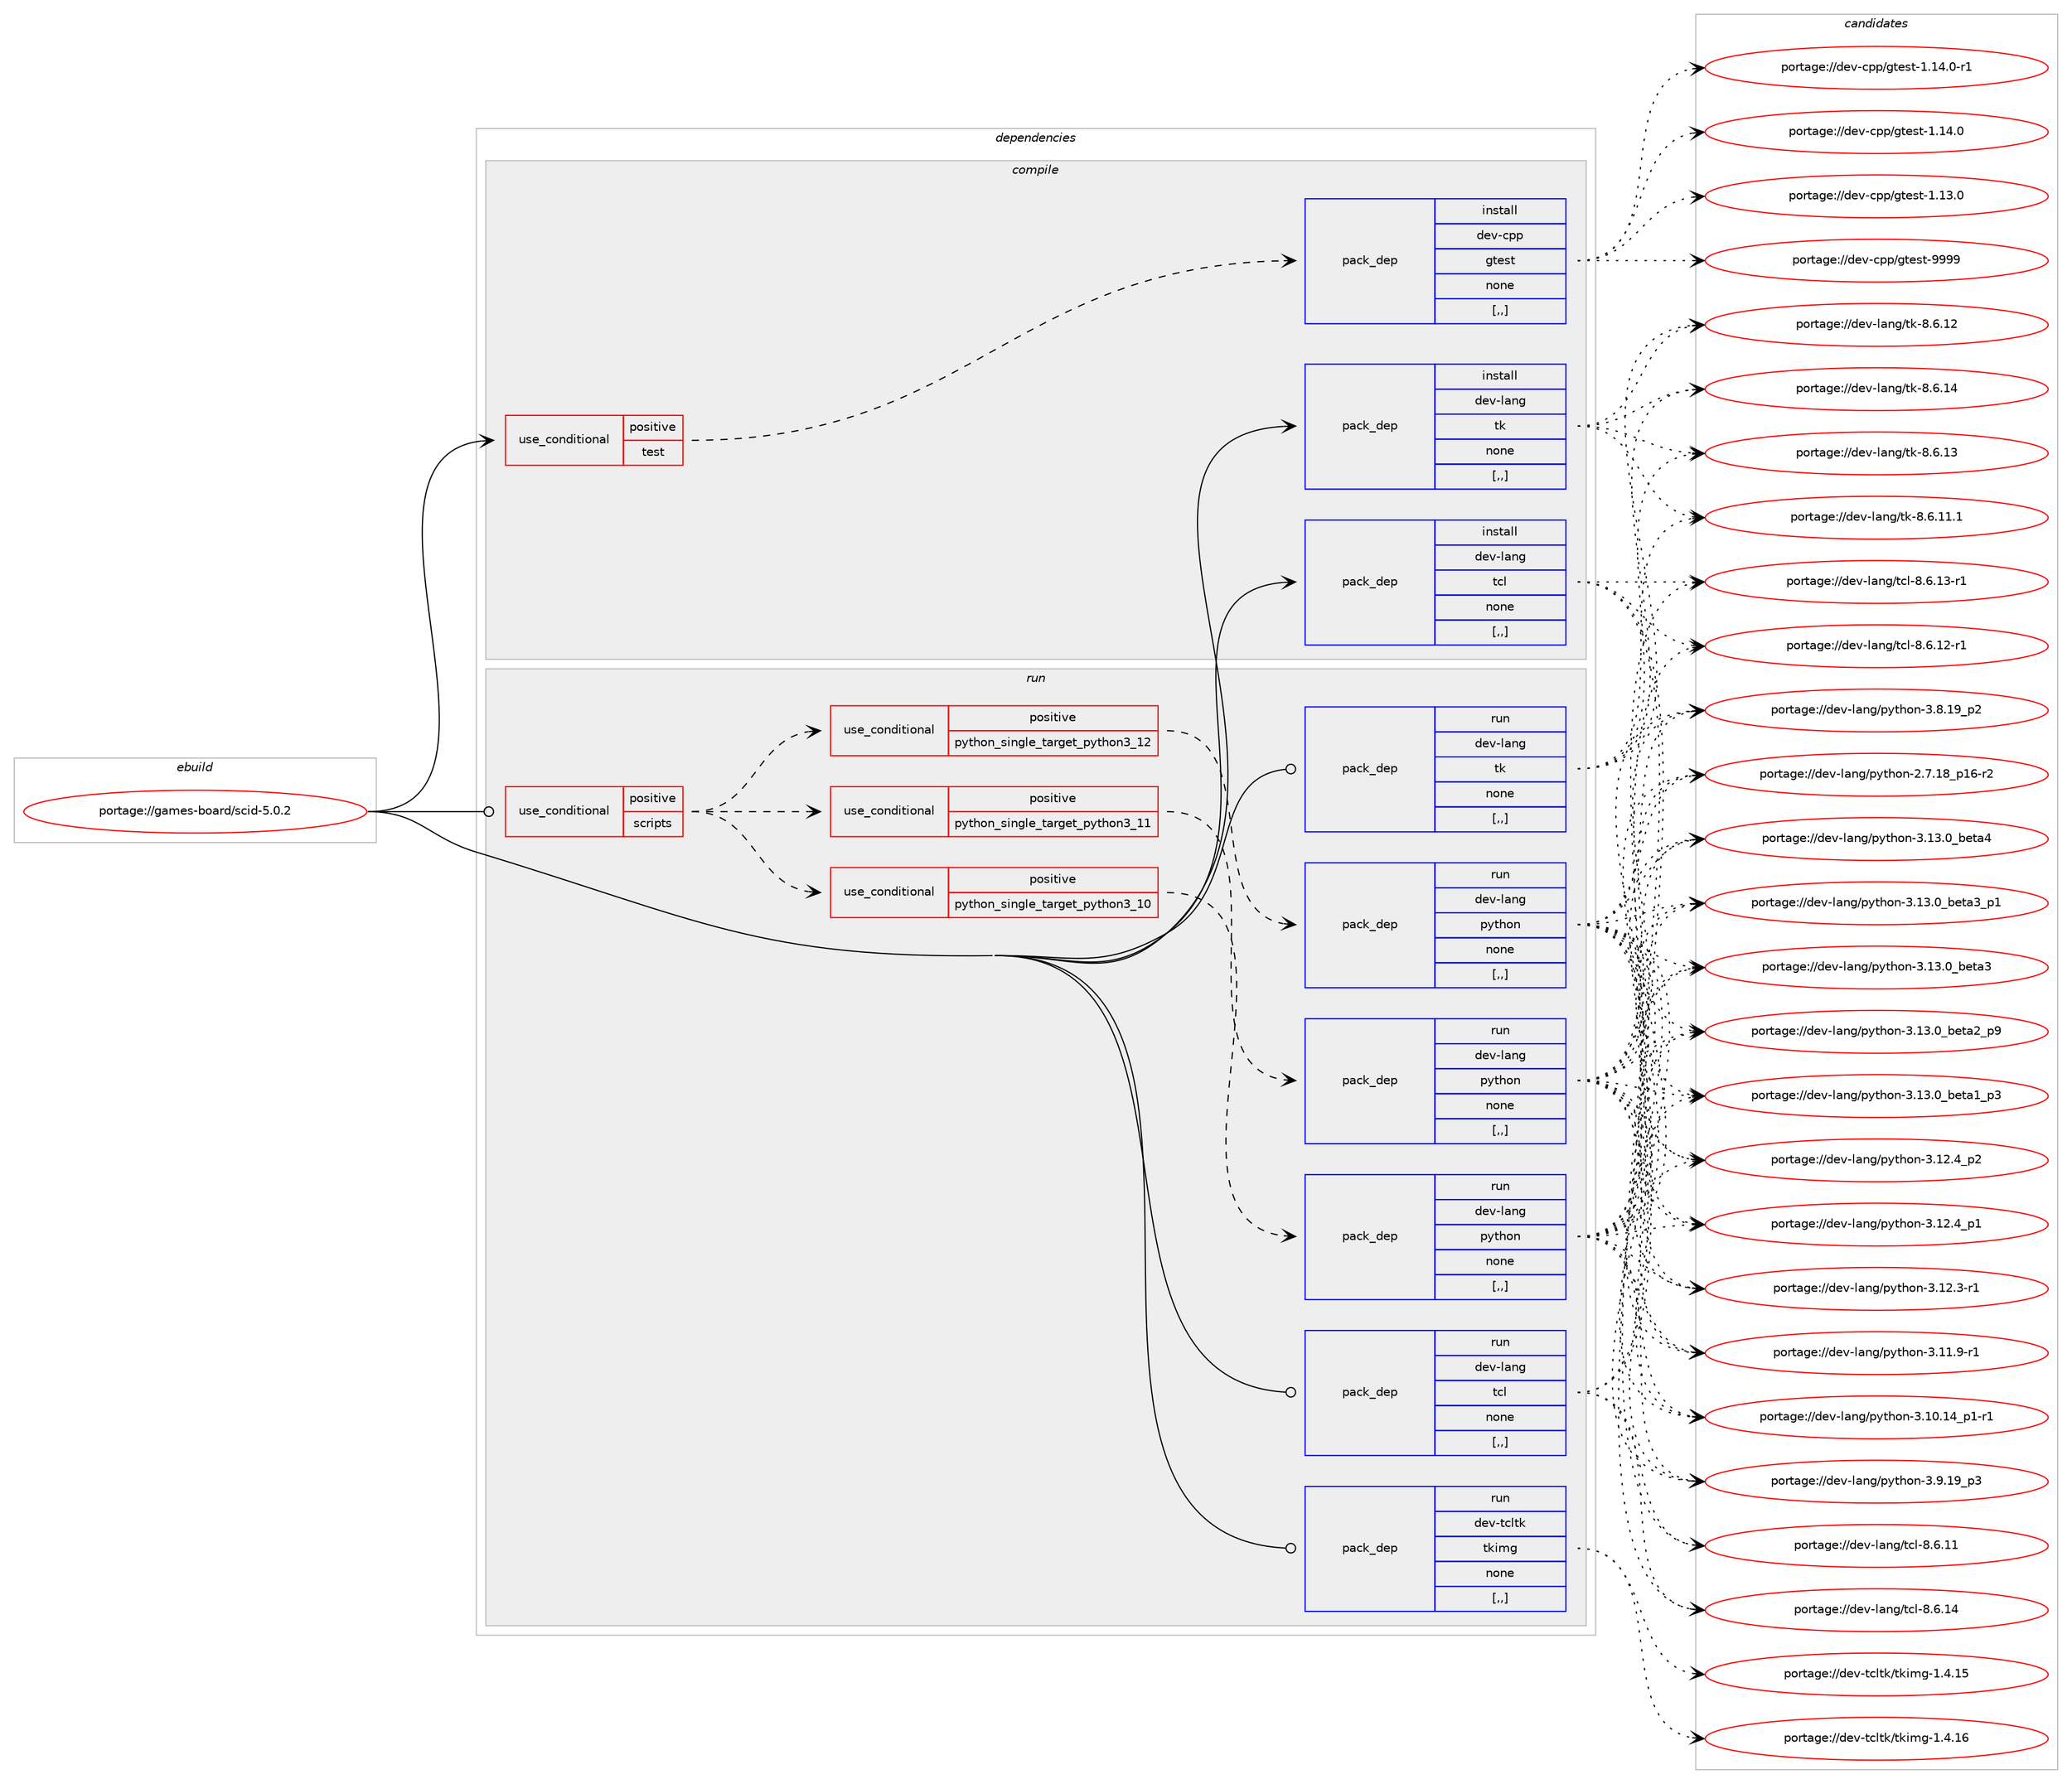 digraph prolog {

# *************
# Graph options
# *************

newrank=true;
concentrate=true;
compound=true;
graph [rankdir=LR,fontname=Helvetica,fontsize=10,ranksep=1.5];#, ranksep=2.5, nodesep=0.2];
edge  [arrowhead=vee];
node  [fontname=Helvetica,fontsize=10];

# **********
# The ebuild
# **********

subgraph cluster_leftcol {
color=gray;
label=<<i>ebuild</i>>;
id [label="portage://games-board/scid-5.0.2", color=red, width=4, href="../games-board/scid-5.0.2.svg"];
}

# ****************
# The dependencies
# ****************

subgraph cluster_midcol {
color=gray;
label=<<i>dependencies</i>>;
subgraph cluster_compile {
fillcolor="#eeeeee";
style=filled;
label=<<i>compile</i>>;
subgraph cond63079 {
dependency226177 [label=<<TABLE BORDER="0" CELLBORDER="1" CELLSPACING="0" CELLPADDING="4"><TR><TD ROWSPAN="3" CELLPADDING="10">use_conditional</TD></TR><TR><TD>positive</TD></TR><TR><TD>test</TD></TR></TABLE>>, shape=none, color=red];
subgraph pack161617 {
dependency226178 [label=<<TABLE BORDER="0" CELLBORDER="1" CELLSPACING="0" CELLPADDING="4" WIDTH="220"><TR><TD ROWSPAN="6" CELLPADDING="30">pack_dep</TD></TR><TR><TD WIDTH="110">install</TD></TR><TR><TD>dev-cpp</TD></TR><TR><TD>gtest</TD></TR><TR><TD>none</TD></TR><TR><TD>[,,]</TD></TR></TABLE>>, shape=none, color=blue];
}
dependency226177:e -> dependency226178:w [weight=20,style="dashed",arrowhead="vee"];
}
id:e -> dependency226177:w [weight=20,style="solid",arrowhead="vee"];
subgraph pack161618 {
dependency226179 [label=<<TABLE BORDER="0" CELLBORDER="1" CELLSPACING="0" CELLPADDING="4" WIDTH="220"><TR><TD ROWSPAN="6" CELLPADDING="30">pack_dep</TD></TR><TR><TD WIDTH="110">install</TD></TR><TR><TD>dev-lang</TD></TR><TR><TD>tcl</TD></TR><TR><TD>none</TD></TR><TR><TD>[,,]</TD></TR></TABLE>>, shape=none, color=blue];
}
id:e -> dependency226179:w [weight=20,style="solid",arrowhead="vee"];
subgraph pack161619 {
dependency226180 [label=<<TABLE BORDER="0" CELLBORDER="1" CELLSPACING="0" CELLPADDING="4" WIDTH="220"><TR><TD ROWSPAN="6" CELLPADDING="30">pack_dep</TD></TR><TR><TD WIDTH="110">install</TD></TR><TR><TD>dev-lang</TD></TR><TR><TD>tk</TD></TR><TR><TD>none</TD></TR><TR><TD>[,,]</TD></TR></TABLE>>, shape=none, color=blue];
}
id:e -> dependency226180:w [weight=20,style="solid",arrowhead="vee"];
}
subgraph cluster_compileandrun {
fillcolor="#eeeeee";
style=filled;
label=<<i>compile and run</i>>;
}
subgraph cluster_run {
fillcolor="#eeeeee";
style=filled;
label=<<i>run</i>>;
subgraph cond63080 {
dependency226181 [label=<<TABLE BORDER="0" CELLBORDER="1" CELLSPACING="0" CELLPADDING="4"><TR><TD ROWSPAN="3" CELLPADDING="10">use_conditional</TD></TR><TR><TD>positive</TD></TR><TR><TD>scripts</TD></TR></TABLE>>, shape=none, color=red];
subgraph cond63081 {
dependency226182 [label=<<TABLE BORDER="0" CELLBORDER="1" CELLSPACING="0" CELLPADDING="4"><TR><TD ROWSPAN="3" CELLPADDING="10">use_conditional</TD></TR><TR><TD>positive</TD></TR><TR><TD>python_single_target_python3_10</TD></TR></TABLE>>, shape=none, color=red];
subgraph pack161620 {
dependency226183 [label=<<TABLE BORDER="0" CELLBORDER="1" CELLSPACING="0" CELLPADDING="4" WIDTH="220"><TR><TD ROWSPAN="6" CELLPADDING="30">pack_dep</TD></TR><TR><TD WIDTH="110">run</TD></TR><TR><TD>dev-lang</TD></TR><TR><TD>python</TD></TR><TR><TD>none</TD></TR><TR><TD>[,,]</TD></TR></TABLE>>, shape=none, color=blue];
}
dependency226182:e -> dependency226183:w [weight=20,style="dashed",arrowhead="vee"];
}
dependency226181:e -> dependency226182:w [weight=20,style="dashed",arrowhead="vee"];
subgraph cond63082 {
dependency226184 [label=<<TABLE BORDER="0" CELLBORDER="1" CELLSPACING="0" CELLPADDING="4"><TR><TD ROWSPAN="3" CELLPADDING="10">use_conditional</TD></TR><TR><TD>positive</TD></TR><TR><TD>python_single_target_python3_11</TD></TR></TABLE>>, shape=none, color=red];
subgraph pack161621 {
dependency226185 [label=<<TABLE BORDER="0" CELLBORDER="1" CELLSPACING="0" CELLPADDING="4" WIDTH="220"><TR><TD ROWSPAN="6" CELLPADDING="30">pack_dep</TD></TR><TR><TD WIDTH="110">run</TD></TR><TR><TD>dev-lang</TD></TR><TR><TD>python</TD></TR><TR><TD>none</TD></TR><TR><TD>[,,]</TD></TR></TABLE>>, shape=none, color=blue];
}
dependency226184:e -> dependency226185:w [weight=20,style="dashed",arrowhead="vee"];
}
dependency226181:e -> dependency226184:w [weight=20,style="dashed",arrowhead="vee"];
subgraph cond63083 {
dependency226186 [label=<<TABLE BORDER="0" CELLBORDER="1" CELLSPACING="0" CELLPADDING="4"><TR><TD ROWSPAN="3" CELLPADDING="10">use_conditional</TD></TR><TR><TD>positive</TD></TR><TR><TD>python_single_target_python3_12</TD></TR></TABLE>>, shape=none, color=red];
subgraph pack161622 {
dependency226187 [label=<<TABLE BORDER="0" CELLBORDER="1" CELLSPACING="0" CELLPADDING="4" WIDTH="220"><TR><TD ROWSPAN="6" CELLPADDING="30">pack_dep</TD></TR><TR><TD WIDTH="110">run</TD></TR><TR><TD>dev-lang</TD></TR><TR><TD>python</TD></TR><TR><TD>none</TD></TR><TR><TD>[,,]</TD></TR></TABLE>>, shape=none, color=blue];
}
dependency226186:e -> dependency226187:w [weight=20,style="dashed",arrowhead="vee"];
}
dependency226181:e -> dependency226186:w [weight=20,style="dashed",arrowhead="vee"];
}
id:e -> dependency226181:w [weight=20,style="solid",arrowhead="odot"];
subgraph pack161623 {
dependency226188 [label=<<TABLE BORDER="0" CELLBORDER="1" CELLSPACING="0" CELLPADDING="4" WIDTH="220"><TR><TD ROWSPAN="6" CELLPADDING="30">pack_dep</TD></TR><TR><TD WIDTH="110">run</TD></TR><TR><TD>dev-lang</TD></TR><TR><TD>tcl</TD></TR><TR><TD>none</TD></TR><TR><TD>[,,]</TD></TR></TABLE>>, shape=none, color=blue];
}
id:e -> dependency226188:w [weight=20,style="solid",arrowhead="odot"];
subgraph pack161624 {
dependency226189 [label=<<TABLE BORDER="0" CELLBORDER="1" CELLSPACING="0" CELLPADDING="4" WIDTH="220"><TR><TD ROWSPAN="6" CELLPADDING="30">pack_dep</TD></TR><TR><TD WIDTH="110">run</TD></TR><TR><TD>dev-lang</TD></TR><TR><TD>tk</TD></TR><TR><TD>none</TD></TR><TR><TD>[,,]</TD></TR></TABLE>>, shape=none, color=blue];
}
id:e -> dependency226189:w [weight=20,style="solid",arrowhead="odot"];
subgraph pack161625 {
dependency226190 [label=<<TABLE BORDER="0" CELLBORDER="1" CELLSPACING="0" CELLPADDING="4" WIDTH="220"><TR><TD ROWSPAN="6" CELLPADDING="30">pack_dep</TD></TR><TR><TD WIDTH="110">run</TD></TR><TR><TD>dev-tcltk</TD></TR><TR><TD>tkimg</TD></TR><TR><TD>none</TD></TR><TR><TD>[,,]</TD></TR></TABLE>>, shape=none, color=blue];
}
id:e -> dependency226190:w [weight=20,style="solid",arrowhead="odot"];
}
}

# **************
# The candidates
# **************

subgraph cluster_choices {
rank=same;
color=gray;
label=<<i>candidates</i>>;

subgraph choice161617 {
color=black;
nodesep=1;
choice1001011184599112112471031161011151164557575757 [label="portage://dev-cpp/gtest-9999", color=red, width=4,href="../dev-cpp/gtest-9999.svg"];
choice100101118459911211247103116101115116454946495246484511449 [label="portage://dev-cpp/gtest-1.14.0-r1", color=red, width=4,href="../dev-cpp/gtest-1.14.0-r1.svg"];
choice10010111845991121124710311610111511645494649524648 [label="portage://dev-cpp/gtest-1.14.0", color=red, width=4,href="../dev-cpp/gtest-1.14.0.svg"];
choice10010111845991121124710311610111511645494649514648 [label="portage://dev-cpp/gtest-1.13.0", color=red, width=4,href="../dev-cpp/gtest-1.13.0.svg"];
dependency226178:e -> choice1001011184599112112471031161011151164557575757:w [style=dotted,weight="100"];
dependency226178:e -> choice100101118459911211247103116101115116454946495246484511449:w [style=dotted,weight="100"];
dependency226178:e -> choice10010111845991121124710311610111511645494649524648:w [style=dotted,weight="100"];
dependency226178:e -> choice10010111845991121124710311610111511645494649514648:w [style=dotted,weight="100"];
}
subgraph choice161618 {
color=black;
nodesep=1;
choice1001011184510897110103471169910845564654464952 [label="portage://dev-lang/tcl-8.6.14", color=red, width=4,href="../dev-lang/tcl-8.6.14.svg"];
choice10010111845108971101034711699108455646544649514511449 [label="portage://dev-lang/tcl-8.6.13-r1", color=red, width=4,href="../dev-lang/tcl-8.6.13-r1.svg"];
choice10010111845108971101034711699108455646544649504511449 [label="portage://dev-lang/tcl-8.6.12-r1", color=red, width=4,href="../dev-lang/tcl-8.6.12-r1.svg"];
choice1001011184510897110103471169910845564654464949 [label="portage://dev-lang/tcl-8.6.11", color=red, width=4,href="../dev-lang/tcl-8.6.11.svg"];
dependency226179:e -> choice1001011184510897110103471169910845564654464952:w [style=dotted,weight="100"];
dependency226179:e -> choice10010111845108971101034711699108455646544649514511449:w [style=dotted,weight="100"];
dependency226179:e -> choice10010111845108971101034711699108455646544649504511449:w [style=dotted,weight="100"];
dependency226179:e -> choice1001011184510897110103471169910845564654464949:w [style=dotted,weight="100"];
}
subgraph choice161619 {
color=black;
nodesep=1;
choice10010111845108971101034711610745564654464952 [label="portage://dev-lang/tk-8.6.14", color=red, width=4,href="../dev-lang/tk-8.6.14.svg"];
choice10010111845108971101034711610745564654464951 [label="portage://dev-lang/tk-8.6.13", color=red, width=4,href="../dev-lang/tk-8.6.13.svg"];
choice10010111845108971101034711610745564654464950 [label="portage://dev-lang/tk-8.6.12", color=red, width=4,href="../dev-lang/tk-8.6.12.svg"];
choice100101118451089711010347116107455646544649494649 [label="portage://dev-lang/tk-8.6.11.1", color=red, width=4,href="../dev-lang/tk-8.6.11.1.svg"];
dependency226180:e -> choice10010111845108971101034711610745564654464952:w [style=dotted,weight="100"];
dependency226180:e -> choice10010111845108971101034711610745564654464951:w [style=dotted,weight="100"];
dependency226180:e -> choice10010111845108971101034711610745564654464950:w [style=dotted,weight="100"];
dependency226180:e -> choice100101118451089711010347116107455646544649494649:w [style=dotted,weight="100"];
}
subgraph choice161620 {
color=black;
nodesep=1;
choice1001011184510897110103471121211161041111104551464951464895981011169752 [label="portage://dev-lang/python-3.13.0_beta4", color=red, width=4,href="../dev-lang/python-3.13.0_beta4.svg"];
choice10010111845108971101034711212111610411111045514649514648959810111697519511249 [label="portage://dev-lang/python-3.13.0_beta3_p1", color=red, width=4,href="../dev-lang/python-3.13.0_beta3_p1.svg"];
choice1001011184510897110103471121211161041111104551464951464895981011169751 [label="portage://dev-lang/python-3.13.0_beta3", color=red, width=4,href="../dev-lang/python-3.13.0_beta3.svg"];
choice10010111845108971101034711212111610411111045514649514648959810111697509511257 [label="portage://dev-lang/python-3.13.0_beta2_p9", color=red, width=4,href="../dev-lang/python-3.13.0_beta2_p9.svg"];
choice10010111845108971101034711212111610411111045514649514648959810111697499511251 [label="portage://dev-lang/python-3.13.0_beta1_p3", color=red, width=4,href="../dev-lang/python-3.13.0_beta1_p3.svg"];
choice100101118451089711010347112121116104111110455146495046529511250 [label="portage://dev-lang/python-3.12.4_p2", color=red, width=4,href="../dev-lang/python-3.12.4_p2.svg"];
choice100101118451089711010347112121116104111110455146495046529511249 [label="portage://dev-lang/python-3.12.4_p1", color=red, width=4,href="../dev-lang/python-3.12.4_p1.svg"];
choice100101118451089711010347112121116104111110455146495046514511449 [label="portage://dev-lang/python-3.12.3-r1", color=red, width=4,href="../dev-lang/python-3.12.3-r1.svg"];
choice100101118451089711010347112121116104111110455146494946574511449 [label="portage://dev-lang/python-3.11.9-r1", color=red, width=4,href="../dev-lang/python-3.11.9-r1.svg"];
choice100101118451089711010347112121116104111110455146494846495295112494511449 [label="portage://dev-lang/python-3.10.14_p1-r1", color=red, width=4,href="../dev-lang/python-3.10.14_p1-r1.svg"];
choice100101118451089711010347112121116104111110455146574649579511251 [label="portage://dev-lang/python-3.9.19_p3", color=red, width=4,href="../dev-lang/python-3.9.19_p3.svg"];
choice100101118451089711010347112121116104111110455146564649579511250 [label="portage://dev-lang/python-3.8.19_p2", color=red, width=4,href="../dev-lang/python-3.8.19_p2.svg"];
choice100101118451089711010347112121116104111110455046554649569511249544511450 [label="portage://dev-lang/python-2.7.18_p16-r2", color=red, width=4,href="../dev-lang/python-2.7.18_p16-r2.svg"];
dependency226183:e -> choice1001011184510897110103471121211161041111104551464951464895981011169752:w [style=dotted,weight="100"];
dependency226183:e -> choice10010111845108971101034711212111610411111045514649514648959810111697519511249:w [style=dotted,weight="100"];
dependency226183:e -> choice1001011184510897110103471121211161041111104551464951464895981011169751:w [style=dotted,weight="100"];
dependency226183:e -> choice10010111845108971101034711212111610411111045514649514648959810111697509511257:w [style=dotted,weight="100"];
dependency226183:e -> choice10010111845108971101034711212111610411111045514649514648959810111697499511251:w [style=dotted,weight="100"];
dependency226183:e -> choice100101118451089711010347112121116104111110455146495046529511250:w [style=dotted,weight="100"];
dependency226183:e -> choice100101118451089711010347112121116104111110455146495046529511249:w [style=dotted,weight="100"];
dependency226183:e -> choice100101118451089711010347112121116104111110455146495046514511449:w [style=dotted,weight="100"];
dependency226183:e -> choice100101118451089711010347112121116104111110455146494946574511449:w [style=dotted,weight="100"];
dependency226183:e -> choice100101118451089711010347112121116104111110455146494846495295112494511449:w [style=dotted,weight="100"];
dependency226183:e -> choice100101118451089711010347112121116104111110455146574649579511251:w [style=dotted,weight="100"];
dependency226183:e -> choice100101118451089711010347112121116104111110455146564649579511250:w [style=dotted,weight="100"];
dependency226183:e -> choice100101118451089711010347112121116104111110455046554649569511249544511450:w [style=dotted,weight="100"];
}
subgraph choice161621 {
color=black;
nodesep=1;
choice1001011184510897110103471121211161041111104551464951464895981011169752 [label="portage://dev-lang/python-3.13.0_beta4", color=red, width=4,href="../dev-lang/python-3.13.0_beta4.svg"];
choice10010111845108971101034711212111610411111045514649514648959810111697519511249 [label="portage://dev-lang/python-3.13.0_beta3_p1", color=red, width=4,href="../dev-lang/python-3.13.0_beta3_p1.svg"];
choice1001011184510897110103471121211161041111104551464951464895981011169751 [label="portage://dev-lang/python-3.13.0_beta3", color=red, width=4,href="../dev-lang/python-3.13.0_beta3.svg"];
choice10010111845108971101034711212111610411111045514649514648959810111697509511257 [label="portage://dev-lang/python-3.13.0_beta2_p9", color=red, width=4,href="../dev-lang/python-3.13.0_beta2_p9.svg"];
choice10010111845108971101034711212111610411111045514649514648959810111697499511251 [label="portage://dev-lang/python-3.13.0_beta1_p3", color=red, width=4,href="../dev-lang/python-3.13.0_beta1_p3.svg"];
choice100101118451089711010347112121116104111110455146495046529511250 [label="portage://dev-lang/python-3.12.4_p2", color=red, width=4,href="../dev-lang/python-3.12.4_p2.svg"];
choice100101118451089711010347112121116104111110455146495046529511249 [label="portage://dev-lang/python-3.12.4_p1", color=red, width=4,href="../dev-lang/python-3.12.4_p1.svg"];
choice100101118451089711010347112121116104111110455146495046514511449 [label="portage://dev-lang/python-3.12.3-r1", color=red, width=4,href="../dev-lang/python-3.12.3-r1.svg"];
choice100101118451089711010347112121116104111110455146494946574511449 [label="portage://dev-lang/python-3.11.9-r1", color=red, width=4,href="../dev-lang/python-3.11.9-r1.svg"];
choice100101118451089711010347112121116104111110455146494846495295112494511449 [label="portage://dev-lang/python-3.10.14_p1-r1", color=red, width=4,href="../dev-lang/python-3.10.14_p1-r1.svg"];
choice100101118451089711010347112121116104111110455146574649579511251 [label="portage://dev-lang/python-3.9.19_p3", color=red, width=4,href="../dev-lang/python-3.9.19_p3.svg"];
choice100101118451089711010347112121116104111110455146564649579511250 [label="portage://dev-lang/python-3.8.19_p2", color=red, width=4,href="../dev-lang/python-3.8.19_p2.svg"];
choice100101118451089711010347112121116104111110455046554649569511249544511450 [label="portage://dev-lang/python-2.7.18_p16-r2", color=red, width=4,href="../dev-lang/python-2.7.18_p16-r2.svg"];
dependency226185:e -> choice1001011184510897110103471121211161041111104551464951464895981011169752:w [style=dotted,weight="100"];
dependency226185:e -> choice10010111845108971101034711212111610411111045514649514648959810111697519511249:w [style=dotted,weight="100"];
dependency226185:e -> choice1001011184510897110103471121211161041111104551464951464895981011169751:w [style=dotted,weight="100"];
dependency226185:e -> choice10010111845108971101034711212111610411111045514649514648959810111697509511257:w [style=dotted,weight="100"];
dependency226185:e -> choice10010111845108971101034711212111610411111045514649514648959810111697499511251:w [style=dotted,weight="100"];
dependency226185:e -> choice100101118451089711010347112121116104111110455146495046529511250:w [style=dotted,weight="100"];
dependency226185:e -> choice100101118451089711010347112121116104111110455146495046529511249:w [style=dotted,weight="100"];
dependency226185:e -> choice100101118451089711010347112121116104111110455146495046514511449:w [style=dotted,weight="100"];
dependency226185:e -> choice100101118451089711010347112121116104111110455146494946574511449:w [style=dotted,weight="100"];
dependency226185:e -> choice100101118451089711010347112121116104111110455146494846495295112494511449:w [style=dotted,weight="100"];
dependency226185:e -> choice100101118451089711010347112121116104111110455146574649579511251:w [style=dotted,weight="100"];
dependency226185:e -> choice100101118451089711010347112121116104111110455146564649579511250:w [style=dotted,weight="100"];
dependency226185:e -> choice100101118451089711010347112121116104111110455046554649569511249544511450:w [style=dotted,weight="100"];
}
subgraph choice161622 {
color=black;
nodesep=1;
choice1001011184510897110103471121211161041111104551464951464895981011169752 [label="portage://dev-lang/python-3.13.0_beta4", color=red, width=4,href="../dev-lang/python-3.13.0_beta4.svg"];
choice10010111845108971101034711212111610411111045514649514648959810111697519511249 [label="portage://dev-lang/python-3.13.0_beta3_p1", color=red, width=4,href="../dev-lang/python-3.13.0_beta3_p1.svg"];
choice1001011184510897110103471121211161041111104551464951464895981011169751 [label="portage://dev-lang/python-3.13.0_beta3", color=red, width=4,href="../dev-lang/python-3.13.0_beta3.svg"];
choice10010111845108971101034711212111610411111045514649514648959810111697509511257 [label="portage://dev-lang/python-3.13.0_beta2_p9", color=red, width=4,href="../dev-lang/python-3.13.0_beta2_p9.svg"];
choice10010111845108971101034711212111610411111045514649514648959810111697499511251 [label="portage://dev-lang/python-3.13.0_beta1_p3", color=red, width=4,href="../dev-lang/python-3.13.0_beta1_p3.svg"];
choice100101118451089711010347112121116104111110455146495046529511250 [label="portage://dev-lang/python-3.12.4_p2", color=red, width=4,href="../dev-lang/python-3.12.4_p2.svg"];
choice100101118451089711010347112121116104111110455146495046529511249 [label="portage://dev-lang/python-3.12.4_p1", color=red, width=4,href="../dev-lang/python-3.12.4_p1.svg"];
choice100101118451089711010347112121116104111110455146495046514511449 [label="portage://dev-lang/python-3.12.3-r1", color=red, width=4,href="../dev-lang/python-3.12.3-r1.svg"];
choice100101118451089711010347112121116104111110455146494946574511449 [label="portage://dev-lang/python-3.11.9-r1", color=red, width=4,href="../dev-lang/python-3.11.9-r1.svg"];
choice100101118451089711010347112121116104111110455146494846495295112494511449 [label="portage://dev-lang/python-3.10.14_p1-r1", color=red, width=4,href="../dev-lang/python-3.10.14_p1-r1.svg"];
choice100101118451089711010347112121116104111110455146574649579511251 [label="portage://dev-lang/python-3.9.19_p3", color=red, width=4,href="../dev-lang/python-3.9.19_p3.svg"];
choice100101118451089711010347112121116104111110455146564649579511250 [label="portage://dev-lang/python-3.8.19_p2", color=red, width=4,href="../dev-lang/python-3.8.19_p2.svg"];
choice100101118451089711010347112121116104111110455046554649569511249544511450 [label="portage://dev-lang/python-2.7.18_p16-r2", color=red, width=4,href="../dev-lang/python-2.7.18_p16-r2.svg"];
dependency226187:e -> choice1001011184510897110103471121211161041111104551464951464895981011169752:w [style=dotted,weight="100"];
dependency226187:e -> choice10010111845108971101034711212111610411111045514649514648959810111697519511249:w [style=dotted,weight="100"];
dependency226187:e -> choice1001011184510897110103471121211161041111104551464951464895981011169751:w [style=dotted,weight="100"];
dependency226187:e -> choice10010111845108971101034711212111610411111045514649514648959810111697509511257:w [style=dotted,weight="100"];
dependency226187:e -> choice10010111845108971101034711212111610411111045514649514648959810111697499511251:w [style=dotted,weight="100"];
dependency226187:e -> choice100101118451089711010347112121116104111110455146495046529511250:w [style=dotted,weight="100"];
dependency226187:e -> choice100101118451089711010347112121116104111110455146495046529511249:w [style=dotted,weight="100"];
dependency226187:e -> choice100101118451089711010347112121116104111110455146495046514511449:w [style=dotted,weight="100"];
dependency226187:e -> choice100101118451089711010347112121116104111110455146494946574511449:w [style=dotted,weight="100"];
dependency226187:e -> choice100101118451089711010347112121116104111110455146494846495295112494511449:w [style=dotted,weight="100"];
dependency226187:e -> choice100101118451089711010347112121116104111110455146574649579511251:w [style=dotted,weight="100"];
dependency226187:e -> choice100101118451089711010347112121116104111110455146564649579511250:w [style=dotted,weight="100"];
dependency226187:e -> choice100101118451089711010347112121116104111110455046554649569511249544511450:w [style=dotted,weight="100"];
}
subgraph choice161623 {
color=black;
nodesep=1;
choice1001011184510897110103471169910845564654464952 [label="portage://dev-lang/tcl-8.6.14", color=red, width=4,href="../dev-lang/tcl-8.6.14.svg"];
choice10010111845108971101034711699108455646544649514511449 [label="portage://dev-lang/tcl-8.6.13-r1", color=red, width=4,href="../dev-lang/tcl-8.6.13-r1.svg"];
choice10010111845108971101034711699108455646544649504511449 [label="portage://dev-lang/tcl-8.6.12-r1", color=red, width=4,href="../dev-lang/tcl-8.6.12-r1.svg"];
choice1001011184510897110103471169910845564654464949 [label="portage://dev-lang/tcl-8.6.11", color=red, width=4,href="../dev-lang/tcl-8.6.11.svg"];
dependency226188:e -> choice1001011184510897110103471169910845564654464952:w [style=dotted,weight="100"];
dependency226188:e -> choice10010111845108971101034711699108455646544649514511449:w [style=dotted,weight="100"];
dependency226188:e -> choice10010111845108971101034711699108455646544649504511449:w [style=dotted,weight="100"];
dependency226188:e -> choice1001011184510897110103471169910845564654464949:w [style=dotted,weight="100"];
}
subgraph choice161624 {
color=black;
nodesep=1;
choice10010111845108971101034711610745564654464952 [label="portage://dev-lang/tk-8.6.14", color=red, width=4,href="../dev-lang/tk-8.6.14.svg"];
choice10010111845108971101034711610745564654464951 [label="portage://dev-lang/tk-8.6.13", color=red, width=4,href="../dev-lang/tk-8.6.13.svg"];
choice10010111845108971101034711610745564654464950 [label="portage://dev-lang/tk-8.6.12", color=red, width=4,href="../dev-lang/tk-8.6.12.svg"];
choice100101118451089711010347116107455646544649494649 [label="portage://dev-lang/tk-8.6.11.1", color=red, width=4,href="../dev-lang/tk-8.6.11.1.svg"];
dependency226189:e -> choice10010111845108971101034711610745564654464952:w [style=dotted,weight="100"];
dependency226189:e -> choice10010111845108971101034711610745564654464951:w [style=dotted,weight="100"];
dependency226189:e -> choice10010111845108971101034711610745564654464950:w [style=dotted,weight="100"];
dependency226189:e -> choice100101118451089711010347116107455646544649494649:w [style=dotted,weight="100"];
}
subgraph choice161625 {
color=black;
nodesep=1;
choice10010111845116991081161074711610710510910345494652464954 [label="portage://dev-tcltk/tkimg-1.4.16", color=red, width=4,href="../dev-tcltk/tkimg-1.4.16.svg"];
choice10010111845116991081161074711610710510910345494652464953 [label="portage://dev-tcltk/tkimg-1.4.15", color=red, width=4,href="../dev-tcltk/tkimg-1.4.15.svg"];
dependency226190:e -> choice10010111845116991081161074711610710510910345494652464954:w [style=dotted,weight="100"];
dependency226190:e -> choice10010111845116991081161074711610710510910345494652464953:w [style=dotted,weight="100"];
}
}

}
